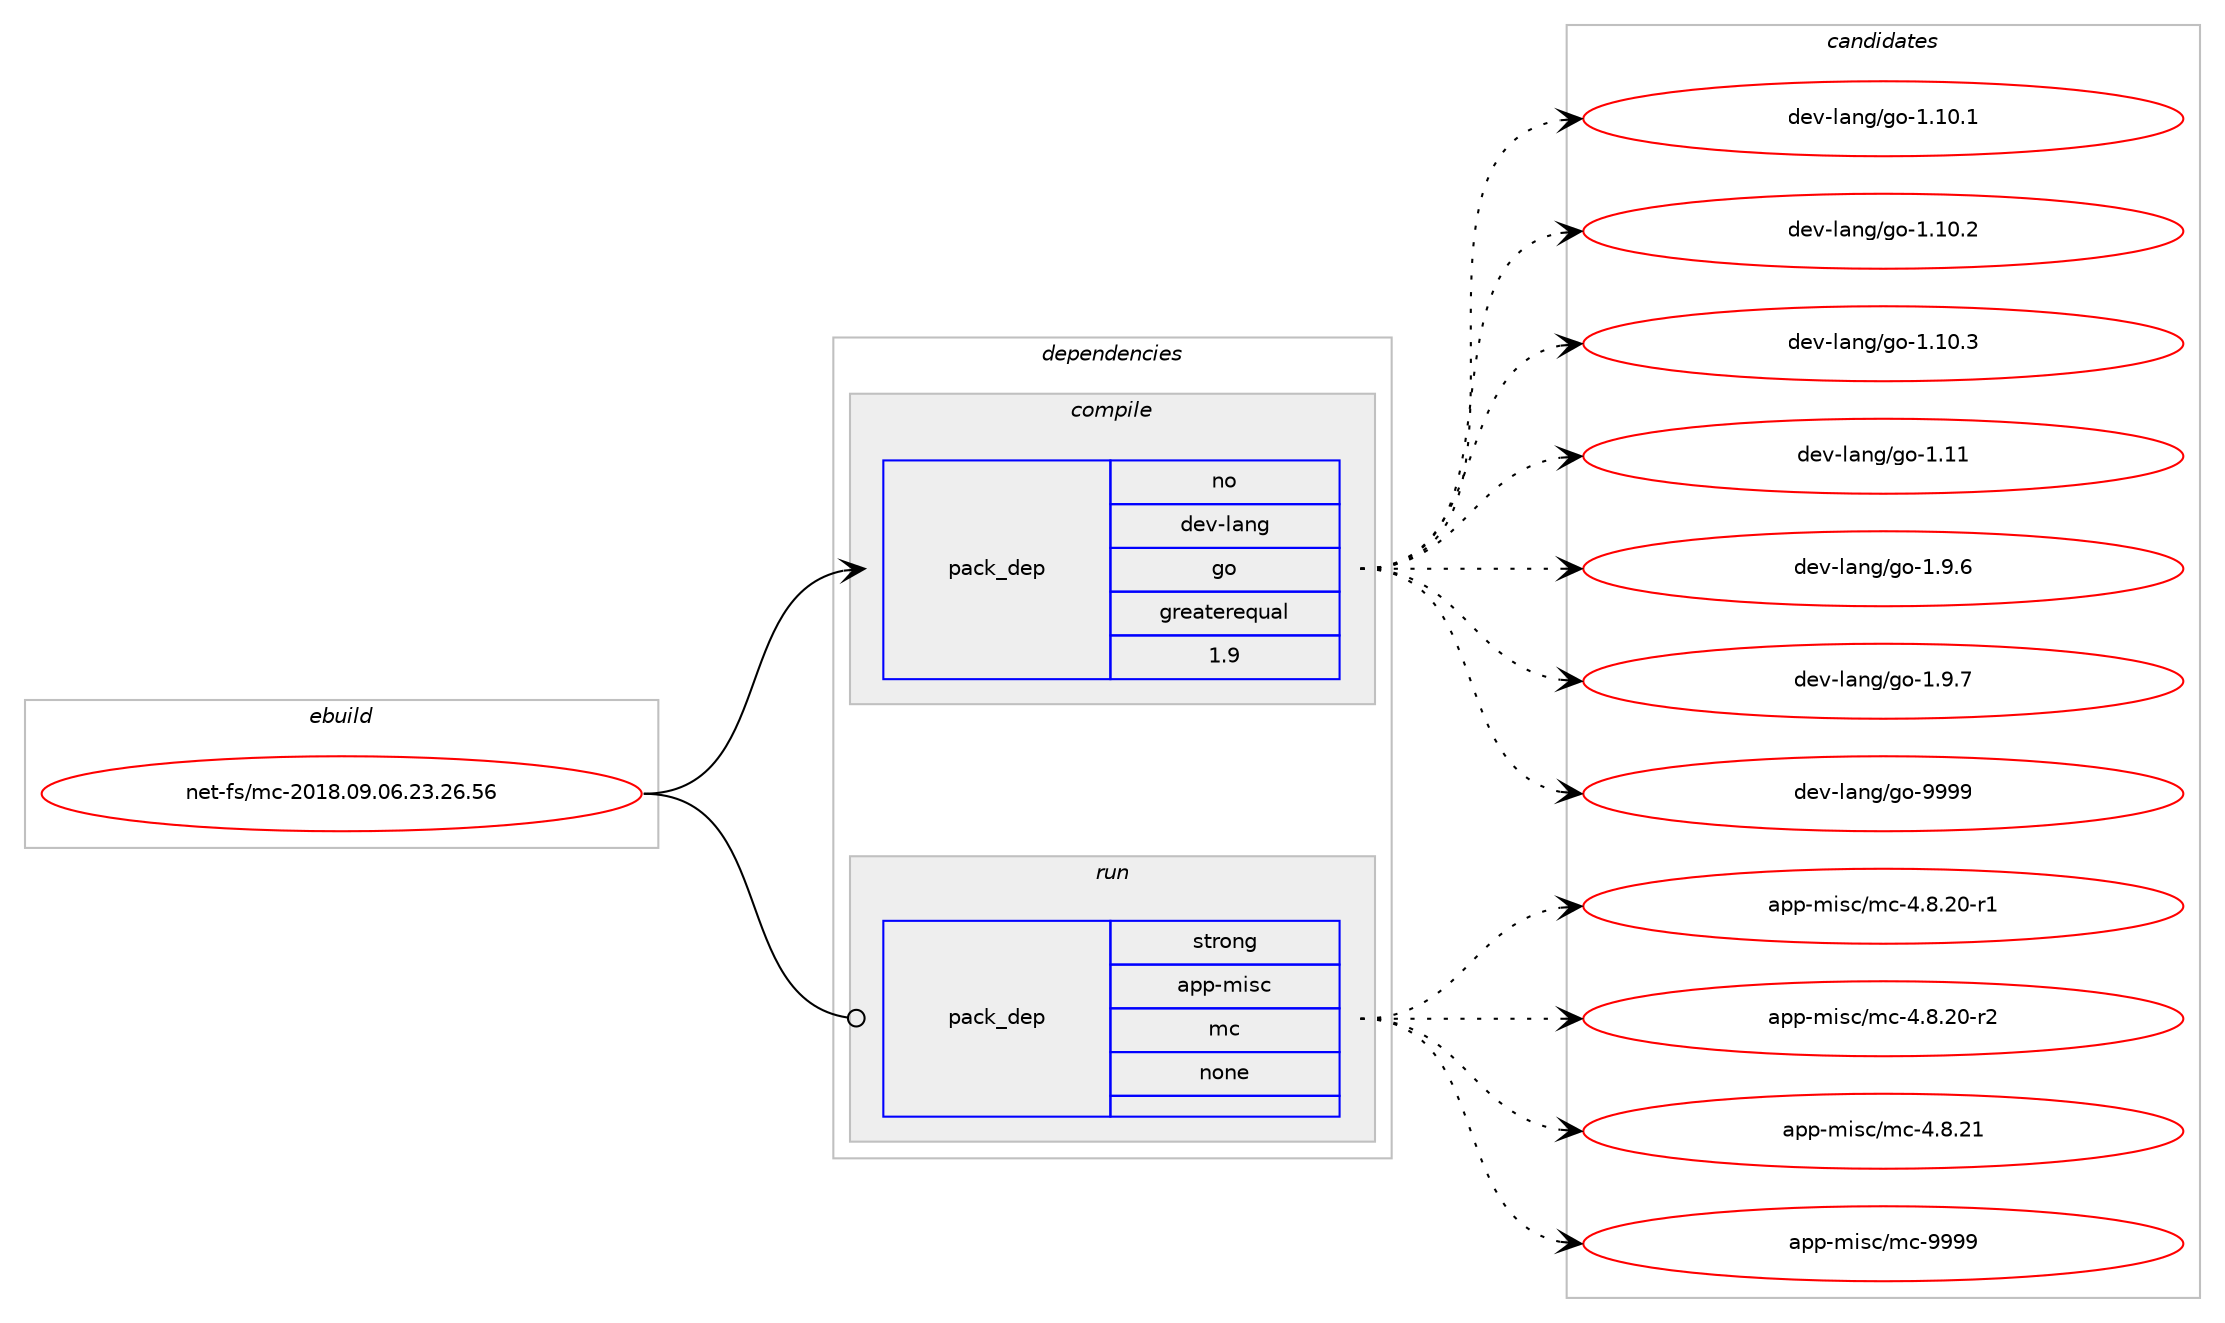 digraph prolog {

# *************
# Graph options
# *************

newrank=true;
concentrate=true;
compound=true;
graph [rankdir=LR,fontname=Helvetica,fontsize=10,ranksep=1.5];#, ranksep=2.5, nodesep=0.2];
edge  [arrowhead=vee];
node  [fontname=Helvetica,fontsize=10];

# **********
# The ebuild
# **********

subgraph cluster_leftcol {
color=gray;
rank=same;
label=<<i>ebuild</i>>;
id [label="net-fs/mc-2018.09.06.23.26.56", color=red, width=4, href="../net-fs/mc-2018.09.06.23.26.56.svg"];
}

# ****************
# The dependencies
# ****************

subgraph cluster_midcol {
color=gray;
label=<<i>dependencies</i>>;
subgraph cluster_compile {
fillcolor="#eeeeee";
style=filled;
label=<<i>compile</i>>;
subgraph pack1066 {
dependency1614 [label=<<TABLE BORDER="0" CELLBORDER="1" CELLSPACING="0" CELLPADDING="4" WIDTH="220"><TR><TD ROWSPAN="6" CELLPADDING="30">pack_dep</TD></TR><TR><TD WIDTH="110">no</TD></TR><TR><TD>dev-lang</TD></TR><TR><TD>go</TD></TR><TR><TD>greaterequal</TD></TR><TR><TD>1.9</TD></TR></TABLE>>, shape=none, color=blue];
}
id:e -> dependency1614:w [weight=20,style="solid",arrowhead="vee"];
}
subgraph cluster_compileandrun {
fillcolor="#eeeeee";
style=filled;
label=<<i>compile and run</i>>;
}
subgraph cluster_run {
fillcolor="#eeeeee";
style=filled;
label=<<i>run</i>>;
subgraph pack1067 {
dependency1615 [label=<<TABLE BORDER="0" CELLBORDER="1" CELLSPACING="0" CELLPADDING="4" WIDTH="220"><TR><TD ROWSPAN="6" CELLPADDING="30">pack_dep</TD></TR><TR><TD WIDTH="110">strong</TD></TR><TR><TD>app-misc</TD></TR><TR><TD>mc</TD></TR><TR><TD>none</TD></TR><TR><TD></TD></TR></TABLE>>, shape=none, color=blue];
}
id:e -> dependency1615:w [weight=20,style="solid",arrowhead="odot"];
}
}

# **************
# The candidates
# **************

subgraph cluster_choices {
rank=same;
color=gray;
label=<<i>candidates</i>>;

subgraph choice1066 {
color=black;
nodesep=1;
choice10010111845108971101034710311145494649484649 [label="dev-lang/go-1.10.1", color=red, width=4,href="../dev-lang/go-1.10.1.svg"];
choice10010111845108971101034710311145494649484650 [label="dev-lang/go-1.10.2", color=red, width=4,href="../dev-lang/go-1.10.2.svg"];
choice10010111845108971101034710311145494649484651 [label="dev-lang/go-1.10.3", color=red, width=4,href="../dev-lang/go-1.10.3.svg"];
choice1001011184510897110103471031114549464949 [label="dev-lang/go-1.11", color=red, width=4,href="../dev-lang/go-1.11.svg"];
choice100101118451089711010347103111454946574654 [label="dev-lang/go-1.9.6", color=red, width=4,href="../dev-lang/go-1.9.6.svg"];
choice100101118451089711010347103111454946574655 [label="dev-lang/go-1.9.7", color=red, width=4,href="../dev-lang/go-1.9.7.svg"];
choice1001011184510897110103471031114557575757 [label="dev-lang/go-9999", color=red, width=4,href="../dev-lang/go-9999.svg"];
dependency1614:e -> choice10010111845108971101034710311145494649484649:w [style=dotted,weight="100"];
dependency1614:e -> choice10010111845108971101034710311145494649484650:w [style=dotted,weight="100"];
dependency1614:e -> choice10010111845108971101034710311145494649484651:w [style=dotted,weight="100"];
dependency1614:e -> choice1001011184510897110103471031114549464949:w [style=dotted,weight="100"];
dependency1614:e -> choice100101118451089711010347103111454946574654:w [style=dotted,weight="100"];
dependency1614:e -> choice100101118451089711010347103111454946574655:w [style=dotted,weight="100"];
dependency1614:e -> choice1001011184510897110103471031114557575757:w [style=dotted,weight="100"];
}
subgraph choice1067 {
color=black;
nodesep=1;
choice9711211245109105115994710999455246564650484511449 [label="app-misc/mc-4.8.20-r1", color=red, width=4,href="../app-misc/mc-4.8.20-r1.svg"];
choice9711211245109105115994710999455246564650484511450 [label="app-misc/mc-4.8.20-r2", color=red, width=4,href="../app-misc/mc-4.8.20-r2.svg"];
choice971121124510910511599471099945524656465049 [label="app-misc/mc-4.8.21", color=red, width=4,href="../app-misc/mc-4.8.21.svg"];
choice97112112451091051159947109994557575757 [label="app-misc/mc-9999", color=red, width=4,href="../app-misc/mc-9999.svg"];
dependency1615:e -> choice9711211245109105115994710999455246564650484511449:w [style=dotted,weight="100"];
dependency1615:e -> choice9711211245109105115994710999455246564650484511450:w [style=dotted,weight="100"];
dependency1615:e -> choice971121124510910511599471099945524656465049:w [style=dotted,weight="100"];
dependency1615:e -> choice97112112451091051159947109994557575757:w [style=dotted,weight="100"];
}
}

}
